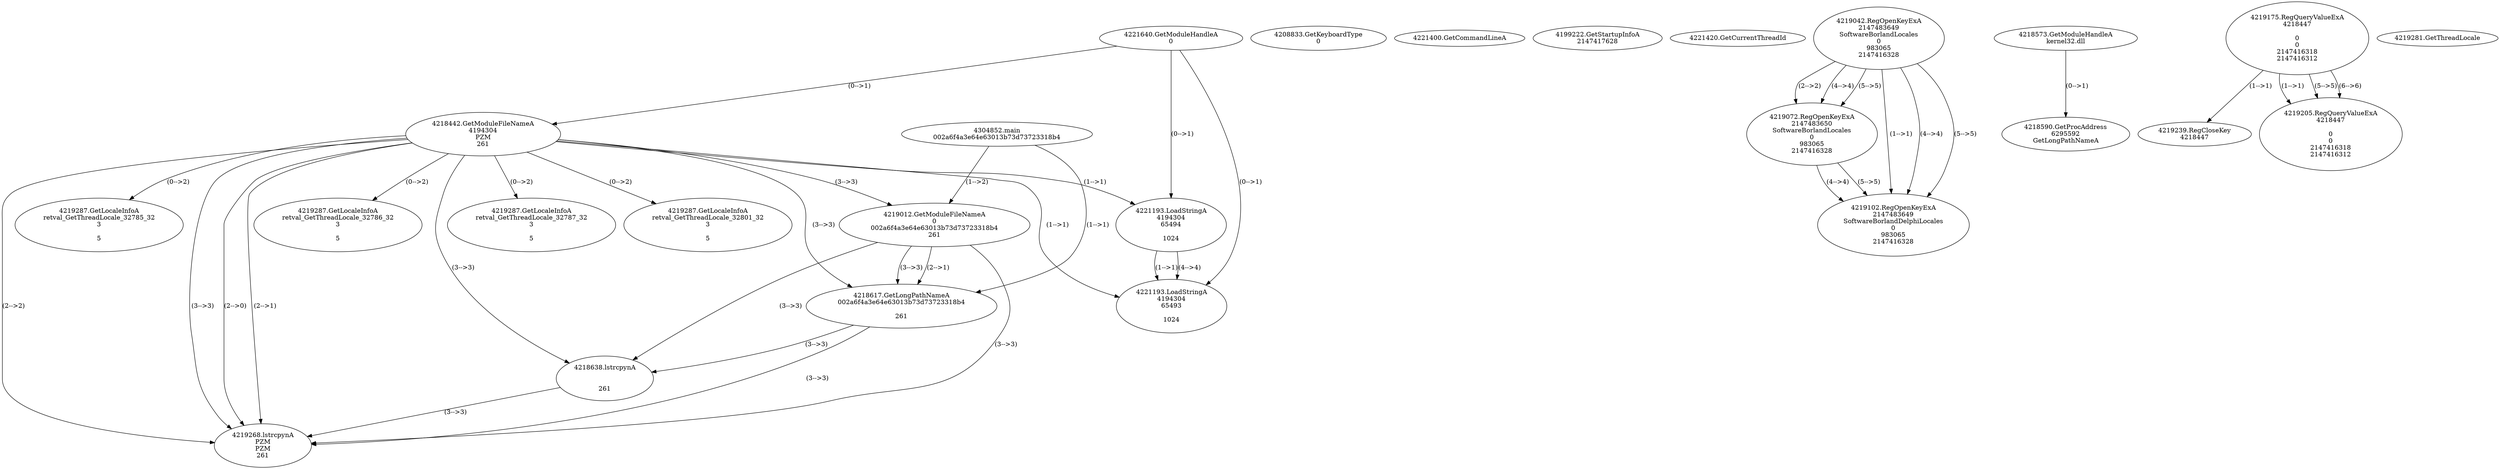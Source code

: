 // Global SCDG with merge call
digraph {
	0 [label="4304852.main
002a6f4a3e64e63013b73d73723318b4"]
	1 [label="4221640.GetModuleHandleA
0"]
	2 [label="4208833.GetKeyboardType
0"]
	3 [label="4221400.GetCommandLineA
"]
	4 [label="4199222.GetStartupInfoA
2147417628"]
	5 [label="4221420.GetCurrentThreadId
"]
	6 [label="4218442.GetModuleFileNameA
4194304
PZM
261"]
	1 -> 6 [label="(0-->1)"]
	7 [label="4219012.GetModuleFileNameA
0
002a6f4a3e64e63013b73d73723318b4
261"]
	0 -> 7 [label="(1-->2)"]
	6 -> 7 [label="(3-->3)"]
	8 [label="4219042.RegOpenKeyExA
2147483649
Software\Borland\Locales
0
983065
2147416328"]
	9 [label="4219072.RegOpenKeyExA
2147483650
Software\Borland\Locales
0
983065
2147416328"]
	8 -> 9 [label="(2-->2)"]
	8 -> 9 [label="(4-->4)"]
	8 -> 9 [label="(5-->5)"]
	10 [label="4218573.GetModuleHandleA
kernel32.dll"]
	11 [label="4218590.GetProcAddress
6295592
GetLongPathNameA"]
	10 -> 11 [label="(0-->1)"]
	12 [label="4218617.GetLongPathNameA
002a6f4a3e64e63013b73d73723318b4

261"]
	0 -> 12 [label="(1-->1)"]
	7 -> 12 [label="(2-->1)"]
	6 -> 12 [label="(3-->3)"]
	7 -> 12 [label="(3-->3)"]
	13 [label="4218638.lstrcpynA


261"]
	6 -> 13 [label="(3-->3)"]
	7 -> 13 [label="(3-->3)"]
	12 -> 13 [label="(3-->3)"]
	14 [label="4219175.RegQueryValueExA
4218447

0
0
2147416318
2147416312"]
	15 [label="4219239.RegCloseKey
4218447"]
	14 -> 15 [label="(1-->1)"]
	16 [label="4219268.lstrcpynA
PZM
PZM
261"]
	6 -> 16 [label="(2-->1)"]
	6 -> 16 [label="(2-->2)"]
	6 -> 16 [label="(3-->3)"]
	7 -> 16 [label="(3-->3)"]
	12 -> 16 [label="(3-->3)"]
	13 -> 16 [label="(3-->3)"]
	6 -> 16 [label="(2-->0)"]
	17 [label="4219281.GetThreadLocale
"]
	18 [label="4219287.GetLocaleInfoA
retval_GetThreadLocale_32785_32
3

5"]
	6 -> 18 [label="(0-->2)"]
	19 [label="4221193.LoadStringA
4194304
65494

1024"]
	1 -> 19 [label="(0-->1)"]
	6 -> 19 [label="(1-->1)"]
	20 [label="4219102.RegOpenKeyExA
2147483649
Software\Borland\Delphi\Locales
0
983065
2147416328"]
	8 -> 20 [label="(1-->1)"]
	8 -> 20 [label="(4-->4)"]
	9 -> 20 [label="(4-->4)"]
	8 -> 20 [label="(5-->5)"]
	9 -> 20 [label="(5-->5)"]
	21 [label="4219205.RegQueryValueExA
4218447

0
0
2147416318
2147416312"]
	14 -> 21 [label="(1-->1)"]
	14 -> 21 [label="(5-->5)"]
	14 -> 21 [label="(6-->6)"]
	22 [label="4219287.GetLocaleInfoA
retval_GetThreadLocale_32786_32
3

5"]
	6 -> 22 [label="(0-->2)"]
	23 [label="4219287.GetLocaleInfoA
retval_GetThreadLocale_32787_32
3

5"]
	6 -> 23 [label="(0-->2)"]
	24 [label="4221193.LoadStringA
4194304
65493

1024"]
	1 -> 24 [label="(0-->1)"]
	6 -> 24 [label="(1-->1)"]
	19 -> 24 [label="(1-->1)"]
	19 -> 24 [label="(4-->4)"]
	25 [label="4219287.GetLocaleInfoA
retval_GetThreadLocale_32801_32
3

5"]
	6 -> 25 [label="(0-->2)"]
}
